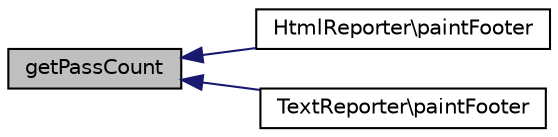 digraph "getPassCount"
{
  edge [fontname="Helvetica",fontsize="10",labelfontname="Helvetica",labelfontsize="10"];
  node [fontname="Helvetica",fontsize="10",shape=record];
  rankdir="LR";
  Node1 [label="getPassCount",height=0.2,width=0.4,color="black", fillcolor="grey75", style="filled" fontcolor="black"];
  Node1 -> Node2 [dir="back",color="midnightblue",fontsize="10",style="solid",fontname="Helvetica"];
  Node2 [label="HtmlReporter\\paintFooter",height=0.2,width=0.4,color="black", fillcolor="white", style="filled",URL="$class_html_reporter.html#a5e1af6d341980faf84d1b30c94edb320"];
  Node1 -> Node3 [dir="back",color="midnightblue",fontsize="10",style="solid",fontname="Helvetica"];
  Node3 [label="TextReporter\\paintFooter",height=0.2,width=0.4,color="black", fillcolor="white", style="filled",URL="$class_text_reporter.html#a5e1af6d341980faf84d1b30c94edb320"];
}
